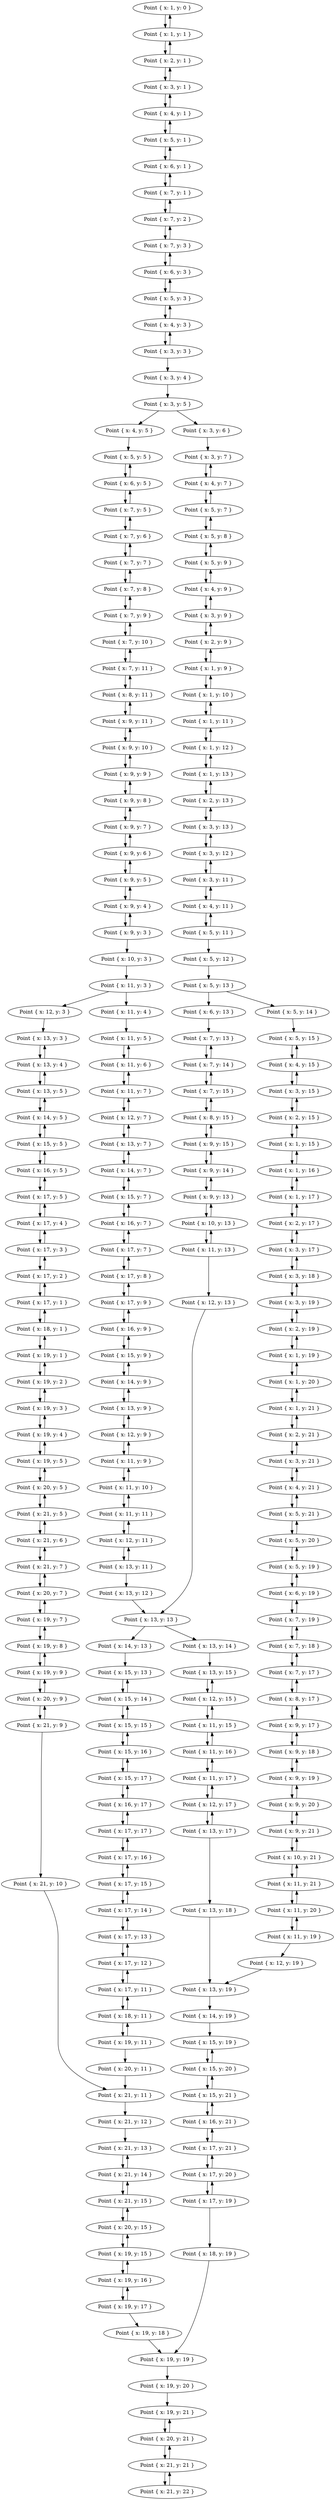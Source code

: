 digraph {
    0 [ label = "Point { x: 1, y: 0 }" ]
    1 [ label = "Point { x: 1, y: 1 }" ]
    2 [ label = "Point { x: 2, y: 1 }" ]
    3 [ label = "Point { x: 3, y: 1 }" ]
    4 [ label = "Point { x: 4, y: 1 }" ]
    5 [ label = "Point { x: 5, y: 1 }" ]
    6 [ label = "Point { x: 6, y: 1 }" ]
    7 [ label = "Point { x: 7, y: 1 }" ]
    8 [ label = "Point { x: 17, y: 1 }" ]
    9 [ label = "Point { x: 18, y: 1 }" ]
    10 [ label = "Point { x: 19, y: 1 }" ]
    11 [ label = "Point { x: 7, y: 2 }" ]
    12 [ label = "Point { x: 17, y: 2 }" ]
    13 [ label = "Point { x: 19, y: 2 }" ]
    14 [ label = "Point { x: 3, y: 3 }" ]
    15 [ label = "Point { x: 4, y: 3 }" ]
    16 [ label = "Point { x: 5, y: 3 }" ]
    17 [ label = "Point { x: 6, y: 3 }" ]
    18 [ label = "Point { x: 7, y: 3 }" ]
    19 [ label = "Point { x: 9, y: 3 }" ]
    20 [ label = "Point { x: 10, y: 3 }" ]
    21 [ label = "Point { x: 11, y: 3 }" ]
    22 [ label = "Point { x: 12, y: 3 }" ]
    23 [ label = "Point { x: 13, y: 3 }" ]
    24 [ label = "Point { x: 17, y: 3 }" ]
    25 [ label = "Point { x: 19, y: 3 }" ]
    26 [ label = "Point { x: 3, y: 4 }" ]
    27 [ label = "Point { x: 9, y: 4 }" ]
    28 [ label = "Point { x: 11, y: 4 }" ]
    29 [ label = "Point { x: 13, y: 4 }" ]
    30 [ label = "Point { x: 17, y: 4 }" ]
    31 [ label = "Point { x: 19, y: 4 }" ]
    32 [ label = "Point { x: 3, y: 5 }" ]
    33 [ label = "Point { x: 4, y: 5 }" ]
    34 [ label = "Point { x: 5, y: 5 }" ]
    35 [ label = "Point { x: 6, y: 5 }" ]
    36 [ label = "Point { x: 7, y: 5 }" ]
    37 [ label = "Point { x: 9, y: 5 }" ]
    38 [ label = "Point { x: 11, y: 5 }" ]
    39 [ label = "Point { x: 13, y: 5 }" ]
    40 [ label = "Point { x: 14, y: 5 }" ]
    41 [ label = "Point { x: 15, y: 5 }" ]
    42 [ label = "Point { x: 16, y: 5 }" ]
    43 [ label = "Point { x: 17, y: 5 }" ]
    44 [ label = "Point { x: 19, y: 5 }" ]
    45 [ label = "Point { x: 20, y: 5 }" ]
    46 [ label = "Point { x: 21, y: 5 }" ]
    47 [ label = "Point { x: 3, y: 6 }" ]
    48 [ label = "Point { x: 7, y: 6 }" ]
    49 [ label = "Point { x: 9, y: 6 }" ]
    50 [ label = "Point { x: 11, y: 6 }" ]
    51 [ label = "Point { x: 21, y: 6 }" ]
    52 [ label = "Point { x: 3, y: 7 }" ]
    53 [ label = "Point { x: 4, y: 7 }" ]
    54 [ label = "Point { x: 5, y: 7 }" ]
    55 [ label = "Point { x: 7, y: 7 }" ]
    56 [ label = "Point { x: 9, y: 7 }" ]
    57 [ label = "Point { x: 11, y: 7 }" ]
    58 [ label = "Point { x: 12, y: 7 }" ]
    59 [ label = "Point { x: 13, y: 7 }" ]
    60 [ label = "Point { x: 14, y: 7 }" ]
    61 [ label = "Point { x: 15, y: 7 }" ]
    62 [ label = "Point { x: 16, y: 7 }" ]
    63 [ label = "Point { x: 17, y: 7 }" ]
    64 [ label = "Point { x: 19, y: 7 }" ]
    65 [ label = "Point { x: 20, y: 7 }" ]
    66 [ label = "Point { x: 21, y: 7 }" ]
    67 [ label = "Point { x: 5, y: 8 }" ]
    68 [ label = "Point { x: 7, y: 8 }" ]
    69 [ label = "Point { x: 9, y: 8 }" ]
    70 [ label = "Point { x: 17, y: 8 }" ]
    71 [ label = "Point { x: 19, y: 8 }" ]
    72 [ label = "Point { x: 1, y: 9 }" ]
    73 [ label = "Point { x: 2, y: 9 }" ]
    74 [ label = "Point { x: 3, y: 9 }" ]
    75 [ label = "Point { x: 4, y: 9 }" ]
    76 [ label = "Point { x: 5, y: 9 }" ]
    77 [ label = "Point { x: 7, y: 9 }" ]
    78 [ label = "Point { x: 9, y: 9 }" ]
    79 [ label = "Point { x: 11, y: 9 }" ]
    80 [ label = "Point { x: 12, y: 9 }" ]
    81 [ label = "Point { x: 13, y: 9 }" ]
    82 [ label = "Point { x: 14, y: 9 }" ]
    83 [ label = "Point { x: 15, y: 9 }" ]
    84 [ label = "Point { x: 16, y: 9 }" ]
    85 [ label = "Point { x: 17, y: 9 }" ]
    86 [ label = "Point { x: 19, y: 9 }" ]
    87 [ label = "Point { x: 20, y: 9 }" ]
    88 [ label = "Point { x: 21, y: 9 }" ]
    89 [ label = "Point { x: 1, y: 10 }" ]
    90 [ label = "Point { x: 7, y: 10 }" ]
    91 [ label = "Point { x: 9, y: 10 }" ]
    92 [ label = "Point { x: 11, y: 10 }" ]
    93 [ label = "Point { x: 21, y: 10 }" ]
    94 [ label = "Point { x: 1, y: 11 }" ]
    95 [ label = "Point { x: 3, y: 11 }" ]
    96 [ label = "Point { x: 4, y: 11 }" ]
    97 [ label = "Point { x: 5, y: 11 }" ]
    98 [ label = "Point { x: 7, y: 11 }" ]
    99 [ label = "Point { x: 8, y: 11 }" ]
    100 [ label = "Point { x: 9, y: 11 }" ]
    101 [ label = "Point { x: 11, y: 11 }" ]
    102 [ label = "Point { x: 12, y: 11 }" ]
    103 [ label = "Point { x: 13, y: 11 }" ]
    104 [ label = "Point { x: 17, y: 11 }" ]
    105 [ label = "Point { x: 18, y: 11 }" ]
    106 [ label = "Point { x: 19, y: 11 }" ]
    107 [ label = "Point { x: 20, y: 11 }" ]
    108 [ label = "Point { x: 21, y: 11 }" ]
    109 [ label = "Point { x: 1, y: 12 }" ]
    110 [ label = "Point { x: 3, y: 12 }" ]
    111 [ label = "Point { x: 5, y: 12 }" ]
    112 [ label = "Point { x: 13, y: 12 }" ]
    113 [ label = "Point { x: 17, y: 12 }" ]
    114 [ label = "Point { x: 21, y: 12 }" ]
    115 [ label = "Point { x: 1, y: 13 }" ]
    116 [ label = "Point { x: 2, y: 13 }" ]
    117 [ label = "Point { x: 3, y: 13 }" ]
    118 [ label = "Point { x: 5, y: 13 }" ]
    119 [ label = "Point { x: 6, y: 13 }" ]
    120 [ label = "Point { x: 7, y: 13 }" ]
    121 [ label = "Point { x: 9, y: 13 }" ]
    122 [ label = "Point { x: 10, y: 13 }" ]
    123 [ label = "Point { x: 11, y: 13 }" ]
    124 [ label = "Point { x: 12, y: 13 }" ]
    125 [ label = "Point { x: 13, y: 13 }" ]
    126 [ label = "Point { x: 14, y: 13 }" ]
    127 [ label = "Point { x: 15, y: 13 }" ]
    128 [ label = "Point { x: 17, y: 13 }" ]
    129 [ label = "Point { x: 21, y: 13 }" ]
    130 [ label = "Point { x: 5, y: 14 }" ]
    131 [ label = "Point { x: 7, y: 14 }" ]
    132 [ label = "Point { x: 9, y: 14 }" ]
    133 [ label = "Point { x: 13, y: 14 }" ]
    134 [ label = "Point { x: 15, y: 14 }" ]
    135 [ label = "Point { x: 17, y: 14 }" ]
    136 [ label = "Point { x: 21, y: 14 }" ]
    137 [ label = "Point { x: 1, y: 15 }" ]
    138 [ label = "Point { x: 2, y: 15 }" ]
    139 [ label = "Point { x: 3, y: 15 }" ]
    140 [ label = "Point { x: 4, y: 15 }" ]
    141 [ label = "Point { x: 5, y: 15 }" ]
    142 [ label = "Point { x: 7, y: 15 }" ]
    143 [ label = "Point { x: 8, y: 15 }" ]
    144 [ label = "Point { x: 9, y: 15 }" ]
    145 [ label = "Point { x: 11, y: 15 }" ]
    146 [ label = "Point { x: 12, y: 15 }" ]
    147 [ label = "Point { x: 13, y: 15 }" ]
    148 [ label = "Point { x: 15, y: 15 }" ]
    149 [ label = "Point { x: 17, y: 15 }" ]
    150 [ label = "Point { x: 19, y: 15 }" ]
    151 [ label = "Point { x: 20, y: 15 }" ]
    152 [ label = "Point { x: 21, y: 15 }" ]
    153 [ label = "Point { x: 1, y: 16 }" ]
    154 [ label = "Point { x: 11, y: 16 }" ]
    155 [ label = "Point { x: 15, y: 16 }" ]
    156 [ label = "Point { x: 17, y: 16 }" ]
    157 [ label = "Point { x: 19, y: 16 }" ]
    158 [ label = "Point { x: 1, y: 17 }" ]
    159 [ label = "Point { x: 2, y: 17 }" ]
    160 [ label = "Point { x: 3, y: 17 }" ]
    161 [ label = "Point { x: 7, y: 17 }" ]
    162 [ label = "Point { x: 8, y: 17 }" ]
    163 [ label = "Point { x: 9, y: 17 }" ]
    164 [ label = "Point { x: 11, y: 17 }" ]
    165 [ label = "Point { x: 12, y: 17 }" ]
    166 [ label = "Point { x: 13, y: 17 }" ]
    167 [ label = "Point { x: 15, y: 17 }" ]
    168 [ label = "Point { x: 16, y: 17 }" ]
    169 [ label = "Point { x: 17, y: 17 }" ]
    170 [ label = "Point { x: 19, y: 17 }" ]
    171 [ label = "Point { x: 3, y: 18 }" ]
    172 [ label = "Point { x: 7, y: 18 }" ]
    173 [ label = "Point { x: 9, y: 18 }" ]
    174 [ label = "Point { x: 13, y: 18 }" ]
    175 [ label = "Point { x: 19, y: 18 }" ]
    176 [ label = "Point { x: 1, y: 19 }" ]
    177 [ label = "Point { x: 2, y: 19 }" ]
    178 [ label = "Point { x: 3, y: 19 }" ]
    179 [ label = "Point { x: 5, y: 19 }" ]
    180 [ label = "Point { x: 6, y: 19 }" ]
    181 [ label = "Point { x: 7, y: 19 }" ]
    182 [ label = "Point { x: 9, y: 19 }" ]
    183 [ label = "Point { x: 11, y: 19 }" ]
    184 [ label = "Point { x: 12, y: 19 }" ]
    185 [ label = "Point { x: 13, y: 19 }" ]
    186 [ label = "Point { x: 14, y: 19 }" ]
    187 [ label = "Point { x: 15, y: 19 }" ]
    188 [ label = "Point { x: 17, y: 19 }" ]
    189 [ label = "Point { x: 18, y: 19 }" ]
    190 [ label = "Point { x: 19, y: 19 }" ]
    191 [ label = "Point { x: 1, y: 20 }" ]
    192 [ label = "Point { x: 5, y: 20 }" ]
    193 [ label = "Point { x: 9, y: 20 }" ]
    194 [ label = "Point { x: 11, y: 20 }" ]
    195 [ label = "Point { x: 15, y: 20 }" ]
    196 [ label = "Point { x: 17, y: 20 }" ]
    197 [ label = "Point { x: 19, y: 20 }" ]
    198 [ label = "Point { x: 1, y: 21 }" ]
    199 [ label = "Point { x: 2, y: 21 }" ]
    200 [ label = "Point { x: 3, y: 21 }" ]
    201 [ label = "Point { x: 4, y: 21 }" ]
    202 [ label = "Point { x: 5, y: 21 }" ]
    203 [ label = "Point { x: 9, y: 21 }" ]
    204 [ label = "Point { x: 10, y: 21 }" ]
    205 [ label = "Point { x: 11, y: 21 }" ]
    206 [ label = "Point { x: 15, y: 21 }" ]
    207 [ label = "Point { x: 16, y: 21 }" ]
    208 [ label = "Point { x: 17, y: 21 }" ]
    209 [ label = "Point { x: 19, y: 21 }" ]
    210 [ label = "Point { x: 20, y: 21 }" ]
    211 [ label = "Point { x: 21, y: 21 }" ]
    212 [ label = "Point { x: 21, y: 22 }" ]
    0 -> 1 [ ]
    1 -> 0 [ ]
    1 -> 2 [ ]
    2 -> 1 [ ]
    2 -> 3 [ ]
    3 -> 2 [ ]
    3 -> 4 [ ]
    4 -> 3 [ ]
    4 -> 5 [ ]
    5 -> 4 [ ]
    5 -> 6 [ ]
    6 -> 5 [ ]
    6 -> 7 [ ]
    7 -> 11 [ ]
    7 -> 6 [ ]
    8 -> 12 [ ]
    8 -> 9 [ ]
    9 -> 8 [ ]
    9 -> 10 [ ]
    10 -> 13 [ ]
    10 -> 9 [ ]
    11 -> 7 [ ]
    11 -> 18 [ ]
    12 -> 8 [ ]
    12 -> 24 [ ]
    13 -> 10 [ ]
    13 -> 25 [ ]
    14 -> 26 [ ]
    14 -> 15 [ ]
    15 -> 14 [ ]
    15 -> 16 [ ]
    16 -> 15 [ ]
    16 -> 17 [ ]
    17 -> 16 [ ]
    17 -> 18 [ ]
    18 -> 11 [ ]
    18 -> 17 [ ]
    19 -> 27 [ ]
    19 -> 20 [ ]
    20 -> 21 [ ]
    21 -> 28 [ ]
    21 -> 22 [ ]
    22 -> 23 [ ]
    23 -> 29 [ ]
    24 -> 12 [ ]
    24 -> 30 [ ]
    25 -> 13 [ ]
    25 -> 31 [ ]
    26 -> 32 [ ]
    27 -> 19 [ ]
    27 -> 37 [ ]
    28 -> 38 [ ]
    29 -> 23 [ ]
    29 -> 39 [ ]
    30 -> 24 [ ]
    30 -> 43 [ ]
    31 -> 25 [ ]
    31 -> 44 [ ]
    32 -> 47 [ ]
    32 -> 33 [ ]
    33 -> 34 [ ]
    34 -> 35 [ ]
    35 -> 34 [ ]
    35 -> 36 [ ]
    36 -> 48 [ ]
    36 -> 35 [ ]
    37 -> 27 [ ]
    37 -> 49 [ ]
    38 -> 50 [ ]
    39 -> 29 [ ]
    39 -> 40 [ ]
    40 -> 39 [ ]
    40 -> 41 [ ]
    41 -> 40 [ ]
    41 -> 42 [ ]
    42 -> 41 [ ]
    42 -> 43 [ ]
    43 -> 30 [ ]
    43 -> 42 [ ]
    44 -> 31 [ ]
    44 -> 45 [ ]
    45 -> 44 [ ]
    45 -> 46 [ ]
    46 -> 51 [ ]
    46 -> 45 [ ]
    47 -> 52 [ ]
    48 -> 36 [ ]
    48 -> 55 [ ]
    49 -> 37 [ ]
    49 -> 56 [ ]
    50 -> 38 [ ]
    50 -> 57 [ ]
    51 -> 46 [ ]
    51 -> 66 [ ]
    52 -> 53 [ ]
    53 -> 52 [ ]
    53 -> 54 [ ]
    54 -> 67 [ ]
    54 -> 53 [ ]
    55 -> 48 [ ]
    55 -> 68 [ ]
    56 -> 49 [ ]
    56 -> 69 [ ]
    57 -> 50 [ ]
    57 -> 58 [ ]
    58 -> 57 [ ]
    58 -> 59 [ ]
    59 -> 58 [ ]
    59 -> 60 [ ]
    60 -> 59 [ ]
    60 -> 61 [ ]
    61 -> 60 [ ]
    61 -> 62 [ ]
    62 -> 61 [ ]
    62 -> 63 [ ]
    63 -> 70 [ ]
    63 -> 62 [ ]
    64 -> 71 [ ]
    64 -> 65 [ ]
    65 -> 64 [ ]
    65 -> 66 [ ]
    66 -> 51 [ ]
    66 -> 65 [ ]
    67 -> 54 [ ]
    67 -> 76 [ ]
    68 -> 55 [ ]
    68 -> 77 [ ]
    69 -> 56 [ ]
    69 -> 78 [ ]
    70 -> 63 [ ]
    70 -> 85 [ ]
    71 -> 64 [ ]
    71 -> 86 [ ]
    72 -> 89 [ ]
    72 -> 73 [ ]
    73 -> 72 [ ]
    73 -> 74 [ ]
    74 -> 73 [ ]
    74 -> 75 [ ]
    75 -> 74 [ ]
    75 -> 76 [ ]
    76 -> 67 [ ]
    76 -> 75 [ ]
    77 -> 68 [ ]
    77 -> 90 [ ]
    78 -> 69 [ ]
    78 -> 91 [ ]
    79 -> 92 [ ]
    79 -> 80 [ ]
    80 -> 79 [ ]
    80 -> 81 [ ]
    81 -> 80 [ ]
    81 -> 82 [ ]
    82 -> 81 [ ]
    82 -> 83 [ ]
    83 -> 82 [ ]
    83 -> 84 [ ]
    84 -> 83 [ ]
    84 -> 85 [ ]
    85 -> 70 [ ]
    85 -> 84 [ ]
    86 -> 71 [ ]
    86 -> 87 [ ]
    87 -> 86 [ ]
    87 -> 88 [ ]
    88 -> 93 [ ]
    88 -> 87 [ ]
    89 -> 72 [ ]
    89 -> 94 [ ]
    90 -> 77 [ ]
    90 -> 98 [ ]
    91 -> 78 [ ]
    91 -> 100 [ ]
    92 -> 79 [ ]
    92 -> 101 [ ]
    93 -> 108 [ ]
    94 -> 89 [ ]
    94 -> 109 [ ]
    95 -> 110 [ ]
    95 -> 96 [ ]
    96 -> 95 [ ]
    96 -> 97 [ ]
    97 -> 111 [ ]
    97 -> 96 [ ]
    98 -> 90 [ ]
    98 -> 99 [ ]
    99 -> 98 [ ]
    99 -> 100 [ ]
    100 -> 91 [ ]
    100 -> 99 [ ]
    101 -> 92 [ ]
    101 -> 102 [ ]
    102 -> 101 [ ]
    102 -> 103 [ ]
    103 -> 112 [ ]
    103 -> 102 [ ]
    104 -> 113 [ ]
    104 -> 105 [ ]
    105 -> 104 [ ]
    105 -> 106 [ ]
    106 -> 105 [ ]
    106 -> 107 [ ]
    107 -> 108 [ ]
    108 -> 114 [ ]
    109 -> 94 [ ]
    109 -> 115 [ ]
    110 -> 95 [ ]
    110 -> 117 [ ]
    111 -> 118 [ ]
    112 -> 125 [ ]
    113 -> 104 [ ]
    113 -> 128 [ ]
    114 -> 129 [ ]
    115 -> 109 [ ]
    115 -> 116 [ ]
    116 -> 115 [ ]
    116 -> 117 [ ]
    117 -> 110 [ ]
    117 -> 116 [ ]
    118 -> 130 [ ]
    118 -> 119 [ ]
    119 -> 120 [ ]
    120 -> 131 [ ]
    121 -> 132 [ ]
    121 -> 122 [ ]
    122 -> 121 [ ]
    122 -> 123 [ ]
    123 -> 122 [ ]
    123 -> 124 [ ]
    124 -> 125 [ ]
    125 -> 133 [ ]
    125 -> 126 [ ]
    126 -> 127 [ ]
    127 -> 134 [ ]
    128 -> 113 [ ]
    128 -> 135 [ ]
    129 -> 136 [ ]
    130 -> 141 [ ]
    131 -> 120 [ ]
    131 -> 142 [ ]
    132 -> 121 [ ]
    132 -> 144 [ ]
    133 -> 147 [ ]
    134 -> 127 [ ]
    134 -> 148 [ ]
    135 -> 128 [ ]
    135 -> 149 [ ]
    136 -> 129 [ ]
    136 -> 152 [ ]
    137 -> 153 [ ]
    137 -> 138 [ ]
    138 -> 137 [ ]
    138 -> 139 [ ]
    139 -> 138 [ ]
    139 -> 140 [ ]
    140 -> 139 [ ]
    140 -> 141 [ ]
    141 -> 140 [ ]
    142 -> 131 [ ]
    142 -> 143 [ ]
    143 -> 142 [ ]
    143 -> 144 [ ]
    144 -> 132 [ ]
    144 -> 143 [ ]
    145 -> 154 [ ]
    145 -> 146 [ ]
    146 -> 145 [ ]
    146 -> 147 [ ]
    147 -> 146 [ ]
    148 -> 134 [ ]
    148 -> 155 [ ]
    149 -> 135 [ ]
    149 -> 156 [ ]
    150 -> 157 [ ]
    150 -> 151 [ ]
    151 -> 150 [ ]
    151 -> 152 [ ]
    152 -> 136 [ ]
    152 -> 151 [ ]
    153 -> 137 [ ]
    153 -> 158 [ ]
    154 -> 145 [ ]
    154 -> 164 [ ]
    155 -> 148 [ ]
    155 -> 167 [ ]
    156 -> 149 [ ]
    156 -> 169 [ ]
    157 -> 150 [ ]
    157 -> 170 [ ]
    158 -> 153 [ ]
    158 -> 159 [ ]
    159 -> 158 [ ]
    159 -> 160 [ ]
    160 -> 171 [ ]
    160 -> 159 [ ]
    161 -> 172 [ ]
    161 -> 162 [ ]
    162 -> 161 [ ]
    162 -> 163 [ ]
    163 -> 173 [ ]
    163 -> 162 [ ]
    164 -> 154 [ ]
    164 -> 165 [ ]
    165 -> 164 [ ]
    165 -> 166 [ ]
    166 -> 174 [ ]
    166 -> 165 [ ]
    167 -> 155 [ ]
    167 -> 168 [ ]
    168 -> 167 [ ]
    168 -> 169 [ ]
    169 -> 156 [ ]
    169 -> 168 [ ]
    170 -> 157 [ ]
    170 -> 175 [ ]
    171 -> 160 [ ]
    171 -> 178 [ ]
    172 -> 161 [ ]
    172 -> 181 [ ]
    173 -> 163 [ ]
    173 -> 182 [ ]
    174 -> 185 [ ]
    175 -> 190 [ ]
    176 -> 191 [ ]
    176 -> 177 [ ]
    177 -> 176 [ ]
    177 -> 178 [ ]
    178 -> 171 [ ]
    178 -> 177 [ ]
    179 -> 192 [ ]
    179 -> 180 [ ]
    180 -> 179 [ ]
    180 -> 181 [ ]
    181 -> 172 [ ]
    181 -> 180 [ ]
    182 -> 173 [ ]
    182 -> 193 [ ]
    183 -> 194 [ ]
    183 -> 184 [ ]
    184 -> 185 [ ]
    185 -> 186 [ ]
    186 -> 187 [ ]
    187 -> 195 [ ]
    188 -> 196 [ ]
    188 -> 189 [ ]
    189 -> 190 [ ]
    190 -> 197 [ ]
    191 -> 176 [ ]
    191 -> 198 [ ]
    192 -> 179 [ ]
    192 -> 202 [ ]
    193 -> 182 [ ]
    193 -> 203 [ ]
    194 -> 183 [ ]
    194 -> 205 [ ]
    195 -> 187 [ ]
    195 -> 206 [ ]
    196 -> 188 [ ]
    196 -> 208 [ ]
    197 -> 209 [ ]
    198 -> 191 [ ]
    198 -> 199 [ ]
    199 -> 198 [ ]
    199 -> 200 [ ]
    200 -> 199 [ ]
    200 -> 201 [ ]
    201 -> 200 [ ]
    201 -> 202 [ ]
    202 -> 192 [ ]
    202 -> 201 [ ]
    203 -> 193 [ ]
    203 -> 204 [ ]
    204 -> 203 [ ]
    204 -> 205 [ ]
    205 -> 194 [ ]
    205 -> 204 [ ]
    206 -> 195 [ ]
    206 -> 207 [ ]
    207 -> 206 [ ]
    207 -> 208 [ ]
    208 -> 196 [ ]
    208 -> 207 [ ]
    209 -> 210 [ ]
    210 -> 209 [ ]
    210 -> 211 [ ]
    211 -> 212 [ ]
    211 -> 210 [ ]
    212 -> 211 [ ]
}
